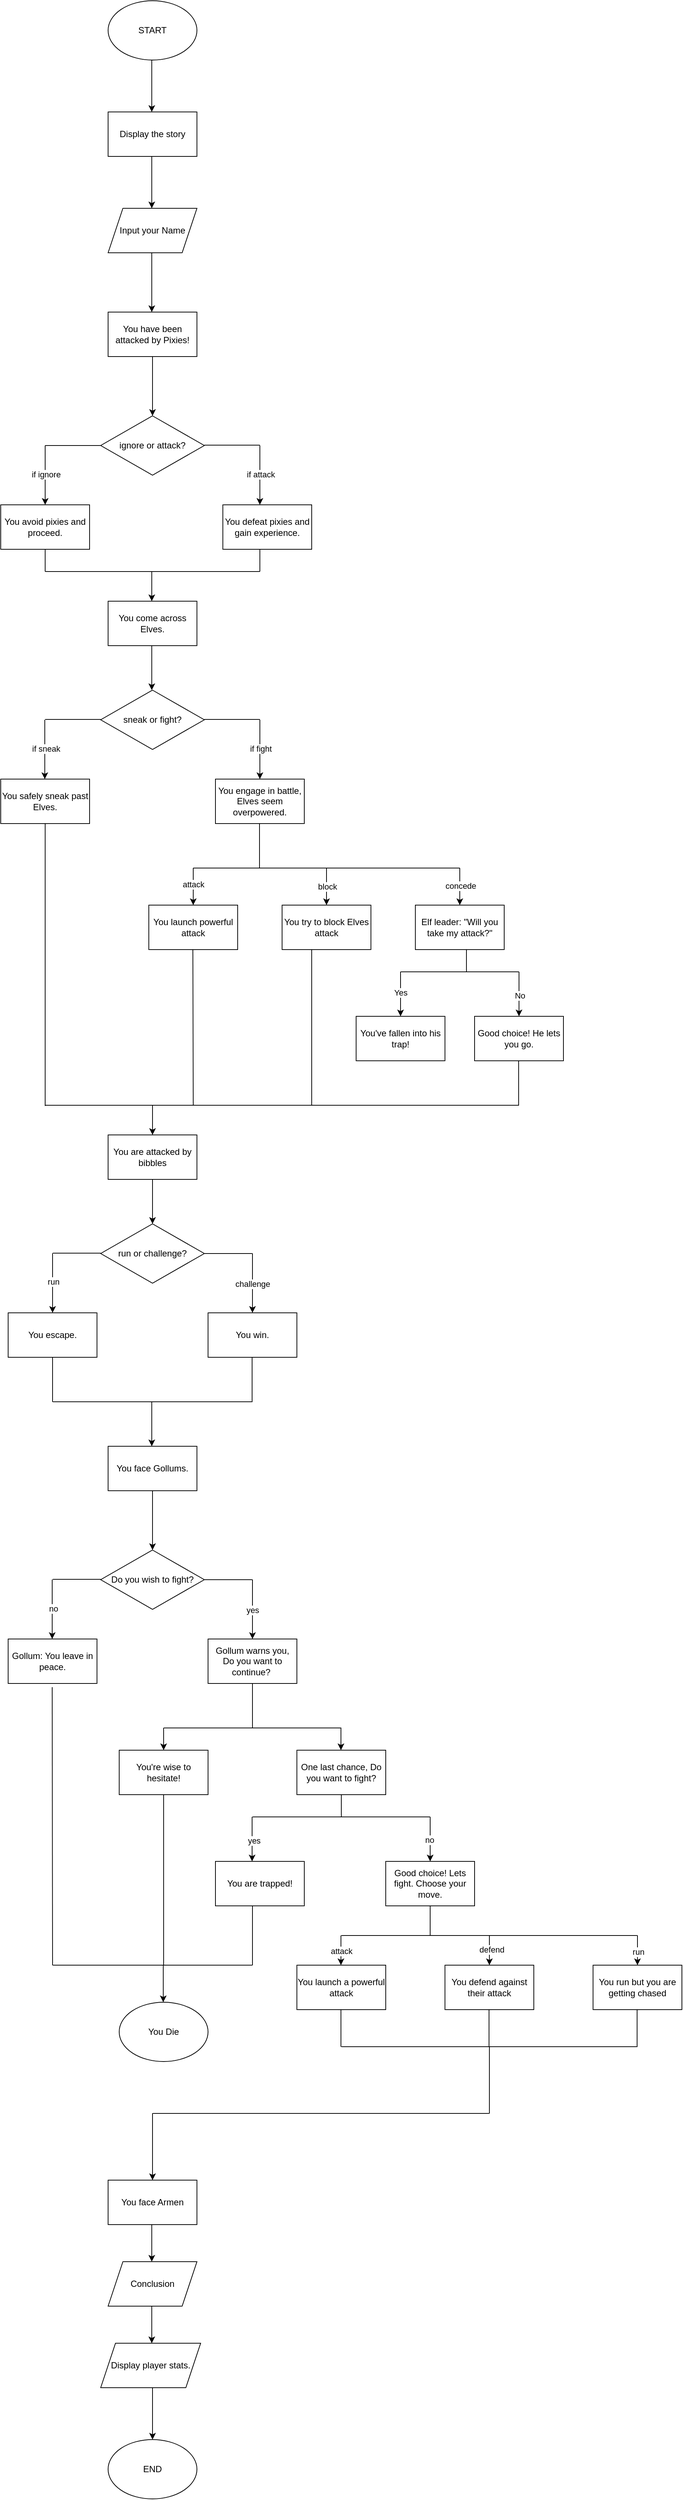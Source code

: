 <mxfile version="22.1.16" type="device">
  <diagram name="Page-1" id="zd_X_Lq5A4v0tlSuRFRz">
    <mxGraphModel dx="1257" dy="669" grid="1" gridSize="10" guides="1" tooltips="1" connect="1" arrows="1" fold="1" page="1" pageScale="1" pageWidth="850" pageHeight="1100" math="0" shadow="0">
      <root>
        <mxCell id="0" />
        <mxCell id="1" parent="0" />
        <mxCell id="wuJ78tZV3x-SH6WrtWx3-1" value="START" style="ellipse;whiteSpace=wrap;html=1;" vertex="1" parent="1">
          <mxGeometry x="365" y="30" width="120" height="80" as="geometry" />
        </mxCell>
        <mxCell id="wuJ78tZV3x-SH6WrtWx3-2" value="" style="endArrow=classic;html=1;rounded=0;" edge="1" parent="1">
          <mxGeometry width="50" height="50" relative="1" as="geometry">
            <mxPoint x="424" y="110" as="sourcePoint" />
            <mxPoint x="424" y="180" as="targetPoint" />
          </mxGeometry>
        </mxCell>
        <mxCell id="wuJ78tZV3x-SH6WrtWx3-3" value="Display the story" style="rounded=0;whiteSpace=wrap;html=1;" vertex="1" parent="1">
          <mxGeometry x="365" y="180" width="120" height="60" as="geometry" />
        </mxCell>
        <mxCell id="wuJ78tZV3x-SH6WrtWx3-4" value="" style="endArrow=classic;html=1;rounded=0;" edge="1" parent="1">
          <mxGeometry width="50" height="50" relative="1" as="geometry">
            <mxPoint x="424" y="240" as="sourcePoint" />
            <mxPoint x="424" y="310" as="targetPoint" />
          </mxGeometry>
        </mxCell>
        <mxCell id="wuJ78tZV3x-SH6WrtWx3-6" value="" style="endArrow=classic;html=1;rounded=0;" edge="1" parent="1">
          <mxGeometry width="50" height="50" relative="1" as="geometry">
            <mxPoint x="424" y="370" as="sourcePoint" />
            <mxPoint x="424" y="450" as="targetPoint" />
          </mxGeometry>
        </mxCell>
        <mxCell id="wuJ78tZV3x-SH6WrtWx3-8" value="Input your Name" style="shape=parallelogram;perimeter=parallelogramPerimeter;whiteSpace=wrap;html=1;fixedSize=1;" vertex="1" parent="1">
          <mxGeometry x="365" y="310" width="120" height="60" as="geometry" />
        </mxCell>
        <mxCell id="wuJ78tZV3x-SH6WrtWx3-9" value="You have been attacked by Pixies!" style="rounded=0;whiteSpace=wrap;html=1;" vertex="1" parent="1">
          <mxGeometry x="365" y="450" width="120" height="60" as="geometry" />
        </mxCell>
        <mxCell id="wuJ78tZV3x-SH6WrtWx3-12" value="" style="endArrow=classic;html=1;rounded=0;" edge="1" parent="1">
          <mxGeometry width="50" height="50" relative="1" as="geometry">
            <mxPoint x="425" y="510" as="sourcePoint" />
            <mxPoint x="425" y="590" as="targetPoint" />
          </mxGeometry>
        </mxCell>
        <mxCell id="wuJ78tZV3x-SH6WrtWx3-18" value="ignore or attack?" style="rhombus;whiteSpace=wrap;html=1;" vertex="1" parent="1">
          <mxGeometry x="355" y="590" width="140" height="80" as="geometry" />
        </mxCell>
        <mxCell id="wuJ78tZV3x-SH6WrtWx3-19" value="" style="endArrow=none;html=1;rounded=0;" edge="1" parent="1">
          <mxGeometry width="50" height="50" relative="1" as="geometry">
            <mxPoint x="280" y="630" as="sourcePoint" />
            <mxPoint x="355" y="630" as="targetPoint" />
          </mxGeometry>
        </mxCell>
        <mxCell id="wuJ78tZV3x-SH6WrtWx3-20" value="" style="endArrow=classic;html=1;rounded=0;" edge="1" parent="1">
          <mxGeometry width="50" height="50" relative="1" as="geometry">
            <mxPoint x="280" y="630" as="sourcePoint" />
            <mxPoint x="280" y="710" as="targetPoint" />
          </mxGeometry>
        </mxCell>
        <mxCell id="wuJ78tZV3x-SH6WrtWx3-23" value="if ignore" style="edgeLabel;html=1;align=center;verticalAlign=middle;resizable=0;points=[];" vertex="1" connectable="0" parent="wuJ78tZV3x-SH6WrtWx3-20">
          <mxGeometry x="-0.025" y="1" relative="1" as="geometry">
            <mxPoint as="offset" />
          </mxGeometry>
        </mxCell>
        <mxCell id="wuJ78tZV3x-SH6WrtWx3-21" value="" style="endArrow=none;html=1;rounded=0;" edge="1" parent="1">
          <mxGeometry width="50" height="50" relative="1" as="geometry">
            <mxPoint x="495" y="629.5" as="sourcePoint" />
            <mxPoint x="570" y="629.5" as="targetPoint" />
          </mxGeometry>
        </mxCell>
        <mxCell id="wuJ78tZV3x-SH6WrtWx3-22" value="" style="endArrow=classic;html=1;rounded=0;" edge="1" parent="1">
          <mxGeometry width="50" height="50" relative="1" as="geometry">
            <mxPoint x="570" y="630" as="sourcePoint" />
            <mxPoint x="570" y="710" as="targetPoint" />
          </mxGeometry>
        </mxCell>
        <mxCell id="wuJ78tZV3x-SH6WrtWx3-24" value="if attack" style="edgeLabel;html=1;align=center;verticalAlign=middle;resizable=0;points=[];" vertex="1" connectable="0" parent="wuJ78tZV3x-SH6WrtWx3-22">
          <mxGeometry x="-0.025" y="1" relative="1" as="geometry">
            <mxPoint as="offset" />
          </mxGeometry>
        </mxCell>
        <mxCell id="wuJ78tZV3x-SH6WrtWx3-25" value="You avoid pixies and proceed." style="rounded=0;whiteSpace=wrap;html=1;" vertex="1" parent="1">
          <mxGeometry x="220" y="710" width="120" height="60" as="geometry" />
        </mxCell>
        <mxCell id="wuJ78tZV3x-SH6WrtWx3-26" value="You defeat pixies and gain experience." style="rounded=0;whiteSpace=wrap;html=1;" vertex="1" parent="1">
          <mxGeometry x="520" y="710" width="120" height="60" as="geometry" />
        </mxCell>
        <mxCell id="wuJ78tZV3x-SH6WrtWx3-27" value="" style="endArrow=none;html=1;rounded=0;" edge="1" parent="1">
          <mxGeometry width="50" height="50" relative="1" as="geometry">
            <mxPoint x="280" y="800" as="sourcePoint" />
            <mxPoint x="280" y="770" as="targetPoint" />
          </mxGeometry>
        </mxCell>
        <mxCell id="wuJ78tZV3x-SH6WrtWx3-28" value="" style="endArrow=none;html=1;rounded=0;" edge="1" parent="1">
          <mxGeometry width="50" height="50" relative="1" as="geometry">
            <mxPoint x="570" y="800" as="sourcePoint" />
            <mxPoint x="570" y="770" as="targetPoint" />
          </mxGeometry>
        </mxCell>
        <mxCell id="wuJ78tZV3x-SH6WrtWx3-29" value="" style="endArrow=none;html=1;rounded=0;" edge="1" parent="1">
          <mxGeometry width="50" height="50" relative="1" as="geometry">
            <mxPoint x="280" y="800" as="sourcePoint" />
            <mxPoint x="570" y="800" as="targetPoint" />
          </mxGeometry>
        </mxCell>
        <mxCell id="wuJ78tZV3x-SH6WrtWx3-30" value="" style="endArrow=classic;html=1;rounded=0;" edge="1" parent="1">
          <mxGeometry width="50" height="50" relative="1" as="geometry">
            <mxPoint x="424" y="800" as="sourcePoint" />
            <mxPoint x="424" y="840" as="targetPoint" />
          </mxGeometry>
        </mxCell>
        <mxCell id="wuJ78tZV3x-SH6WrtWx3-31" value="You come across Elves." style="rounded=0;whiteSpace=wrap;html=1;" vertex="1" parent="1">
          <mxGeometry x="365" y="840" width="120" height="60" as="geometry" />
        </mxCell>
        <mxCell id="wuJ78tZV3x-SH6WrtWx3-32" value="" style="endArrow=classic;html=1;rounded=0;" edge="1" parent="1">
          <mxGeometry width="50" height="50" relative="1" as="geometry">
            <mxPoint x="424" y="900" as="sourcePoint" />
            <mxPoint x="424" y="960" as="targetPoint" />
          </mxGeometry>
        </mxCell>
        <mxCell id="wuJ78tZV3x-SH6WrtWx3-33" value="sneak or fight?" style="rhombus;whiteSpace=wrap;html=1;" vertex="1" parent="1">
          <mxGeometry x="355" y="960" width="140" height="80" as="geometry" />
        </mxCell>
        <mxCell id="wuJ78tZV3x-SH6WrtWx3-34" value="" style="endArrow=none;html=1;rounded=0;" edge="1" parent="1">
          <mxGeometry width="50" height="50" relative="1" as="geometry">
            <mxPoint x="495" y="999.5" as="sourcePoint" />
            <mxPoint x="570" y="999.5" as="targetPoint" />
          </mxGeometry>
        </mxCell>
        <mxCell id="wuJ78tZV3x-SH6WrtWx3-35" value="" style="endArrow=none;html=1;rounded=0;" edge="1" parent="1">
          <mxGeometry width="50" height="50" relative="1" as="geometry">
            <mxPoint x="280" y="999.5" as="sourcePoint" />
            <mxPoint x="355" y="999.5" as="targetPoint" />
          </mxGeometry>
        </mxCell>
        <mxCell id="wuJ78tZV3x-SH6WrtWx3-36" value="" style="endArrow=classic;html=1;rounded=0;" edge="1" parent="1">
          <mxGeometry width="50" height="50" relative="1" as="geometry">
            <mxPoint x="570" y="1000" as="sourcePoint" />
            <mxPoint x="570" y="1080" as="targetPoint" />
          </mxGeometry>
        </mxCell>
        <mxCell id="wuJ78tZV3x-SH6WrtWx3-37" value="if fight" style="edgeLabel;html=1;align=center;verticalAlign=middle;resizable=0;points=[];" vertex="1" connectable="0" parent="wuJ78tZV3x-SH6WrtWx3-36">
          <mxGeometry x="-0.025" y="1" relative="1" as="geometry">
            <mxPoint as="offset" />
          </mxGeometry>
        </mxCell>
        <mxCell id="wuJ78tZV3x-SH6WrtWx3-38" value="" style="endArrow=classic;html=1;rounded=0;" edge="1" parent="1">
          <mxGeometry width="50" height="50" relative="1" as="geometry">
            <mxPoint x="279.5" y="1000" as="sourcePoint" />
            <mxPoint x="279.5" y="1080" as="targetPoint" />
          </mxGeometry>
        </mxCell>
        <mxCell id="wuJ78tZV3x-SH6WrtWx3-39" value="if sneak" style="edgeLabel;html=1;align=center;verticalAlign=middle;resizable=0;points=[];" vertex="1" connectable="0" parent="wuJ78tZV3x-SH6WrtWx3-38">
          <mxGeometry x="-0.025" y="1" relative="1" as="geometry">
            <mxPoint as="offset" />
          </mxGeometry>
        </mxCell>
        <mxCell id="wuJ78tZV3x-SH6WrtWx3-40" value="You safely sneak past Elves." style="rounded=0;whiteSpace=wrap;html=1;" vertex="1" parent="1">
          <mxGeometry x="220" y="1080" width="120" height="60" as="geometry" />
        </mxCell>
        <mxCell id="wuJ78tZV3x-SH6WrtWx3-41" value="You engage in battle, Elves seem overpowered." style="rounded=0;whiteSpace=wrap;html=1;" vertex="1" parent="1">
          <mxGeometry x="510" y="1080" width="120" height="60" as="geometry" />
        </mxCell>
        <mxCell id="wuJ78tZV3x-SH6WrtWx3-42" value="" style="endArrow=none;html=1;rounded=0;" edge="1" parent="1">
          <mxGeometry width="50" height="50" relative="1" as="geometry">
            <mxPoint x="569.5" y="1200" as="sourcePoint" />
            <mxPoint x="569.5" y="1140" as="targetPoint" />
          </mxGeometry>
        </mxCell>
        <mxCell id="wuJ78tZV3x-SH6WrtWx3-43" value="" style="endArrow=none;html=1;rounded=0;" edge="1" parent="1">
          <mxGeometry width="50" height="50" relative="1" as="geometry">
            <mxPoint x="480" y="1200" as="sourcePoint" />
            <mxPoint x="840" y="1200" as="targetPoint" />
          </mxGeometry>
        </mxCell>
        <mxCell id="wuJ78tZV3x-SH6WrtWx3-44" value="" style="endArrow=classic;html=1;rounded=0;" edge="1" parent="1">
          <mxGeometry width="50" height="50" relative="1" as="geometry">
            <mxPoint x="480" y="1200" as="sourcePoint" />
            <mxPoint x="480" y="1250" as="targetPoint" />
          </mxGeometry>
        </mxCell>
        <mxCell id="wuJ78tZV3x-SH6WrtWx3-47" value="attack" style="edgeLabel;html=1;align=center;verticalAlign=middle;resizable=0;points=[];" vertex="1" connectable="0" parent="wuJ78tZV3x-SH6WrtWx3-44">
          <mxGeometry x="-0.12" relative="1" as="geometry">
            <mxPoint as="offset" />
          </mxGeometry>
        </mxCell>
        <mxCell id="wuJ78tZV3x-SH6WrtWx3-45" value="" style="endArrow=classic;html=1;rounded=0;" edge="1" parent="1">
          <mxGeometry width="50" height="50" relative="1" as="geometry">
            <mxPoint x="660" y="1200" as="sourcePoint" />
            <mxPoint x="660" y="1250" as="targetPoint" />
          </mxGeometry>
        </mxCell>
        <mxCell id="wuJ78tZV3x-SH6WrtWx3-48" value="block" style="edgeLabel;html=1;align=center;verticalAlign=middle;resizable=0;points=[];" vertex="1" connectable="0" parent="wuJ78tZV3x-SH6WrtWx3-45">
          <mxGeometry y="1" relative="1" as="geometry">
            <mxPoint as="offset" />
          </mxGeometry>
        </mxCell>
        <mxCell id="wuJ78tZV3x-SH6WrtWx3-46" value="" style="endArrow=classic;html=1;rounded=0;" edge="1" parent="1">
          <mxGeometry width="50" height="50" relative="1" as="geometry">
            <mxPoint x="840" y="1200" as="sourcePoint" />
            <mxPoint x="840" y="1250" as="targetPoint" />
          </mxGeometry>
        </mxCell>
        <mxCell id="wuJ78tZV3x-SH6WrtWx3-49" value="concede" style="edgeLabel;html=1;align=center;verticalAlign=middle;resizable=0;points=[];" vertex="1" connectable="0" parent="wuJ78tZV3x-SH6WrtWx3-46">
          <mxGeometry x="-0.04" y="1" relative="1" as="geometry">
            <mxPoint as="offset" />
          </mxGeometry>
        </mxCell>
        <mxCell id="wuJ78tZV3x-SH6WrtWx3-50" value="You launch powerful attack" style="rounded=0;whiteSpace=wrap;html=1;" vertex="1" parent="1">
          <mxGeometry x="420" y="1250" width="120" height="60" as="geometry" />
        </mxCell>
        <mxCell id="wuJ78tZV3x-SH6WrtWx3-51" value="You try to block Elves attack" style="rounded=0;whiteSpace=wrap;html=1;" vertex="1" parent="1">
          <mxGeometry x="600" y="1250" width="120" height="60" as="geometry" />
        </mxCell>
        <mxCell id="wuJ78tZV3x-SH6WrtWx3-52" value="Elf leader: &quot;Will you take my attack?&quot;" style="rounded=0;whiteSpace=wrap;html=1;" vertex="1" parent="1">
          <mxGeometry x="780" y="1250" width="120" height="60" as="geometry" />
        </mxCell>
        <mxCell id="wuJ78tZV3x-SH6WrtWx3-53" value="" style="endArrow=none;html=1;rounded=0;" edge="1" parent="1">
          <mxGeometry width="50" height="50" relative="1" as="geometry">
            <mxPoint x="849" y="1340" as="sourcePoint" />
            <mxPoint x="849" y="1310" as="targetPoint" />
          </mxGeometry>
        </mxCell>
        <mxCell id="wuJ78tZV3x-SH6WrtWx3-55" value="" style="endArrow=none;html=1;rounded=0;" edge="1" parent="1">
          <mxGeometry width="50" height="50" relative="1" as="geometry">
            <mxPoint x="760" y="1340" as="sourcePoint" />
            <mxPoint x="920" y="1340" as="targetPoint" />
          </mxGeometry>
        </mxCell>
        <mxCell id="wuJ78tZV3x-SH6WrtWx3-56" value="" style="endArrow=classic;html=1;rounded=0;" edge="1" parent="1">
          <mxGeometry width="50" height="50" relative="1" as="geometry">
            <mxPoint x="760" y="1340" as="sourcePoint" />
            <mxPoint x="760" y="1400" as="targetPoint" />
          </mxGeometry>
        </mxCell>
        <mxCell id="wuJ78tZV3x-SH6WrtWx3-58" value="Yes" style="edgeLabel;html=1;align=center;verticalAlign=middle;resizable=0;points=[];" vertex="1" connectable="0" parent="wuJ78tZV3x-SH6WrtWx3-56">
          <mxGeometry x="-0.067" relative="1" as="geometry">
            <mxPoint as="offset" />
          </mxGeometry>
        </mxCell>
        <mxCell id="wuJ78tZV3x-SH6WrtWx3-57" value="" style="endArrow=classic;html=1;rounded=0;" edge="1" parent="1">
          <mxGeometry width="50" height="50" relative="1" as="geometry">
            <mxPoint x="920" y="1340" as="sourcePoint" />
            <mxPoint x="920" y="1400" as="targetPoint" />
          </mxGeometry>
        </mxCell>
        <mxCell id="wuJ78tZV3x-SH6WrtWx3-59" value="No" style="edgeLabel;html=1;align=center;verticalAlign=middle;resizable=0;points=[];" vertex="1" connectable="0" parent="wuJ78tZV3x-SH6WrtWx3-57">
          <mxGeometry x="0.067" y="1" relative="1" as="geometry">
            <mxPoint as="offset" />
          </mxGeometry>
        </mxCell>
        <mxCell id="wuJ78tZV3x-SH6WrtWx3-60" value="You&#39;ve fallen into his trap!" style="rounded=0;whiteSpace=wrap;html=1;" vertex="1" parent="1">
          <mxGeometry x="700" y="1400" width="120" height="60" as="geometry" />
        </mxCell>
        <mxCell id="wuJ78tZV3x-SH6WrtWx3-61" value="Good choice! He lets you go." style="rounded=0;whiteSpace=wrap;html=1;" vertex="1" parent="1">
          <mxGeometry x="860" y="1400" width="120" height="60" as="geometry" />
        </mxCell>
        <mxCell id="wuJ78tZV3x-SH6WrtWx3-62" value="" style="endArrow=none;html=1;rounded=0;" edge="1" parent="1">
          <mxGeometry width="50" height="50" relative="1" as="geometry">
            <mxPoint x="480" y="1520" as="sourcePoint" />
            <mxPoint x="479.5" y="1310" as="targetPoint" />
          </mxGeometry>
        </mxCell>
        <mxCell id="wuJ78tZV3x-SH6WrtWx3-63" value="" style="endArrow=none;html=1;rounded=0;" edge="1" parent="1">
          <mxGeometry width="50" height="50" relative="1" as="geometry">
            <mxPoint x="640" y="1520" as="sourcePoint" />
            <mxPoint x="640" y="1310" as="targetPoint" />
          </mxGeometry>
        </mxCell>
        <mxCell id="wuJ78tZV3x-SH6WrtWx3-64" value="" style="endArrow=none;html=1;rounded=0;" edge="1" parent="1">
          <mxGeometry width="50" height="50" relative="1" as="geometry">
            <mxPoint x="919.5" y="1520" as="sourcePoint" />
            <mxPoint x="919.5" y="1460" as="targetPoint" />
          </mxGeometry>
        </mxCell>
        <mxCell id="wuJ78tZV3x-SH6WrtWx3-65" value="" style="endArrow=none;html=1;rounded=0;" edge="1" parent="1">
          <mxGeometry width="50" height="50" relative="1" as="geometry">
            <mxPoint x="280" y="1520" as="sourcePoint" />
            <mxPoint x="920" y="1520" as="targetPoint" />
          </mxGeometry>
        </mxCell>
        <mxCell id="wuJ78tZV3x-SH6WrtWx3-66" value="" style="endArrow=none;html=1;rounded=0;" edge="1" parent="1">
          <mxGeometry width="50" height="50" relative="1" as="geometry">
            <mxPoint x="280" y="1521" as="sourcePoint" />
            <mxPoint x="280" y="1140" as="targetPoint" />
          </mxGeometry>
        </mxCell>
        <mxCell id="wuJ78tZV3x-SH6WrtWx3-67" value="You are attacked by bibbles" style="rounded=0;whiteSpace=wrap;html=1;" vertex="1" parent="1">
          <mxGeometry x="365" y="1560" width="120" height="60" as="geometry" />
        </mxCell>
        <mxCell id="wuJ78tZV3x-SH6WrtWx3-68" value="" style="endArrow=classic;html=1;rounded=0;" edge="1" parent="1">
          <mxGeometry width="50" height="50" relative="1" as="geometry">
            <mxPoint x="425" y="1520" as="sourcePoint" />
            <mxPoint x="425" y="1560" as="targetPoint" />
          </mxGeometry>
        </mxCell>
        <mxCell id="wuJ78tZV3x-SH6WrtWx3-69" value="" style="endArrow=classic;html=1;rounded=0;" edge="1" parent="1">
          <mxGeometry width="50" height="50" relative="1" as="geometry">
            <mxPoint x="425" y="1620" as="sourcePoint" />
            <mxPoint x="425" y="1680" as="targetPoint" />
          </mxGeometry>
        </mxCell>
        <mxCell id="wuJ78tZV3x-SH6WrtWx3-70" value="run or challenge?" style="rhombus;whiteSpace=wrap;html=1;" vertex="1" parent="1">
          <mxGeometry x="355" y="1680" width="140" height="80" as="geometry" />
        </mxCell>
        <mxCell id="wuJ78tZV3x-SH6WrtWx3-71" value="" style="endArrow=none;html=1;rounded=0;" edge="1" parent="1">
          <mxGeometry width="50" height="50" relative="1" as="geometry">
            <mxPoint x="495" y="1720" as="sourcePoint" />
            <mxPoint x="560" y="1720" as="targetPoint" />
          </mxGeometry>
        </mxCell>
        <mxCell id="wuJ78tZV3x-SH6WrtWx3-72" value="" style="endArrow=none;html=1;rounded=0;" edge="1" parent="1">
          <mxGeometry width="50" height="50" relative="1" as="geometry">
            <mxPoint x="290" y="1719.5" as="sourcePoint" />
            <mxPoint x="355" y="1719.5" as="targetPoint" />
          </mxGeometry>
        </mxCell>
        <mxCell id="wuJ78tZV3x-SH6WrtWx3-73" value="" style="endArrow=classic;html=1;rounded=0;" edge="1" parent="1">
          <mxGeometry width="50" height="50" relative="1" as="geometry">
            <mxPoint x="560" y="1720" as="sourcePoint" />
            <mxPoint x="560" y="1800" as="targetPoint" />
          </mxGeometry>
        </mxCell>
        <mxCell id="wuJ78tZV3x-SH6WrtWx3-78" value="challenge" style="edgeLabel;html=1;align=center;verticalAlign=middle;resizable=0;points=[];" vertex="1" connectable="0" parent="wuJ78tZV3x-SH6WrtWx3-73">
          <mxGeometry x="0.025" relative="1" as="geometry">
            <mxPoint as="offset" />
          </mxGeometry>
        </mxCell>
        <mxCell id="wuJ78tZV3x-SH6WrtWx3-74" value="" style="endArrow=classic;html=1;rounded=0;" edge="1" parent="1">
          <mxGeometry width="50" height="50" relative="1" as="geometry">
            <mxPoint x="290" y="1720" as="sourcePoint" />
            <mxPoint x="290" y="1800" as="targetPoint" />
          </mxGeometry>
        </mxCell>
        <mxCell id="wuJ78tZV3x-SH6WrtWx3-77" value="run" style="edgeLabel;html=1;align=center;verticalAlign=middle;resizable=0;points=[];" vertex="1" connectable="0" parent="wuJ78tZV3x-SH6WrtWx3-74">
          <mxGeometry x="-0.05" y="1" relative="1" as="geometry">
            <mxPoint as="offset" />
          </mxGeometry>
        </mxCell>
        <mxCell id="wuJ78tZV3x-SH6WrtWx3-75" value="You escape." style="rounded=0;whiteSpace=wrap;html=1;" vertex="1" parent="1">
          <mxGeometry x="230" y="1800" width="120" height="60" as="geometry" />
        </mxCell>
        <mxCell id="wuJ78tZV3x-SH6WrtWx3-76" value="You win." style="rounded=0;whiteSpace=wrap;html=1;" vertex="1" parent="1">
          <mxGeometry x="500" y="1800" width="120" height="60" as="geometry" />
        </mxCell>
        <mxCell id="wuJ78tZV3x-SH6WrtWx3-79" value="" style="endArrow=classic;html=1;rounded=0;" edge="1" parent="1">
          <mxGeometry width="50" height="50" relative="1" as="geometry">
            <mxPoint x="424" y="1920" as="sourcePoint" />
            <mxPoint x="424" y="1980" as="targetPoint" />
          </mxGeometry>
        </mxCell>
        <mxCell id="wuJ78tZV3x-SH6WrtWx3-81" value="" style="endArrow=none;html=1;rounded=0;" edge="1" parent="1">
          <mxGeometry width="50" height="50" relative="1" as="geometry">
            <mxPoint x="290" y="1920" as="sourcePoint" />
            <mxPoint x="290" y="1860" as="targetPoint" />
          </mxGeometry>
        </mxCell>
        <mxCell id="wuJ78tZV3x-SH6WrtWx3-82" value="" style="endArrow=none;html=1;rounded=0;" edge="1" parent="1">
          <mxGeometry width="50" height="50" relative="1" as="geometry">
            <mxPoint x="559.5" y="1920" as="sourcePoint" />
            <mxPoint x="559.5" y="1860" as="targetPoint" />
          </mxGeometry>
        </mxCell>
        <mxCell id="wuJ78tZV3x-SH6WrtWx3-83" value="" style="endArrow=none;html=1;rounded=0;" edge="1" parent="1">
          <mxGeometry width="50" height="50" relative="1" as="geometry">
            <mxPoint x="290" y="1920" as="sourcePoint" />
            <mxPoint x="560" y="1920" as="targetPoint" />
          </mxGeometry>
        </mxCell>
        <mxCell id="wuJ78tZV3x-SH6WrtWx3-84" value="You face Gollums." style="rounded=0;whiteSpace=wrap;html=1;" vertex="1" parent="1">
          <mxGeometry x="365" y="1980" width="120" height="60" as="geometry" />
        </mxCell>
        <mxCell id="wuJ78tZV3x-SH6WrtWx3-85" value="" style="endArrow=classic;html=1;rounded=0;" edge="1" parent="1">
          <mxGeometry width="50" height="50" relative="1" as="geometry">
            <mxPoint x="425" y="2040" as="sourcePoint" />
            <mxPoint x="425" y="2120" as="targetPoint" />
          </mxGeometry>
        </mxCell>
        <mxCell id="wuJ78tZV3x-SH6WrtWx3-87" value="Do you wish to fight?" style="rhombus;whiteSpace=wrap;html=1;" vertex="1" parent="1">
          <mxGeometry x="355" y="2120" width="140" height="80" as="geometry" />
        </mxCell>
        <mxCell id="wuJ78tZV3x-SH6WrtWx3-88" value="" style="endArrow=none;html=1;rounded=0;" edge="1" parent="1">
          <mxGeometry width="50" height="50" relative="1" as="geometry">
            <mxPoint x="495" y="2160" as="sourcePoint" />
            <mxPoint x="560" y="2160" as="targetPoint" />
          </mxGeometry>
        </mxCell>
        <mxCell id="wuJ78tZV3x-SH6WrtWx3-89" value="" style="endArrow=none;html=1;rounded=0;" edge="1" parent="1">
          <mxGeometry width="50" height="50" relative="1" as="geometry">
            <mxPoint x="290" y="2159.5" as="sourcePoint" />
            <mxPoint x="355" y="2159.5" as="targetPoint" />
          </mxGeometry>
        </mxCell>
        <mxCell id="wuJ78tZV3x-SH6WrtWx3-90" value="" style="endArrow=classic;html=1;rounded=0;" edge="1" parent="1">
          <mxGeometry width="50" height="50" relative="1" as="geometry">
            <mxPoint x="560" y="2160" as="sourcePoint" />
            <mxPoint x="560" y="2240" as="targetPoint" />
          </mxGeometry>
        </mxCell>
        <mxCell id="wuJ78tZV3x-SH6WrtWx3-95" value="yes" style="edgeLabel;html=1;align=center;verticalAlign=middle;resizable=0;points=[];" vertex="1" connectable="0" parent="wuJ78tZV3x-SH6WrtWx3-90">
          <mxGeometry x="0.025" relative="1" as="geometry">
            <mxPoint as="offset" />
          </mxGeometry>
        </mxCell>
        <mxCell id="wuJ78tZV3x-SH6WrtWx3-91" value="" style="endArrow=classic;html=1;rounded=0;" edge="1" parent="1">
          <mxGeometry width="50" height="50" relative="1" as="geometry">
            <mxPoint x="289.5" y="2160" as="sourcePoint" />
            <mxPoint x="289.5" y="2240" as="targetPoint" />
          </mxGeometry>
        </mxCell>
        <mxCell id="wuJ78tZV3x-SH6WrtWx3-94" value="no" style="edgeLabel;html=1;align=center;verticalAlign=middle;resizable=0;points=[];" vertex="1" connectable="0" parent="wuJ78tZV3x-SH6WrtWx3-91">
          <mxGeometry x="-0.025" y="1" relative="1" as="geometry">
            <mxPoint as="offset" />
          </mxGeometry>
        </mxCell>
        <mxCell id="wuJ78tZV3x-SH6WrtWx3-92" value="Gollum warns you, Do you want to continue?&amp;nbsp;" style="rounded=0;whiteSpace=wrap;html=1;" vertex="1" parent="1">
          <mxGeometry x="500" y="2240" width="120" height="60" as="geometry" />
        </mxCell>
        <mxCell id="wuJ78tZV3x-SH6WrtWx3-93" value="Gollum: You leave in peace." style="rounded=0;whiteSpace=wrap;html=1;" vertex="1" parent="1">
          <mxGeometry x="230" y="2240" width="120" height="60" as="geometry" />
        </mxCell>
        <mxCell id="wuJ78tZV3x-SH6WrtWx3-96" value="" style="endArrow=none;html=1;rounded=0;" edge="1" parent="1">
          <mxGeometry width="50" height="50" relative="1" as="geometry">
            <mxPoint x="560" y="2360" as="sourcePoint" />
            <mxPoint x="560" y="2300" as="targetPoint" />
          </mxGeometry>
        </mxCell>
        <mxCell id="wuJ78tZV3x-SH6WrtWx3-97" value="" style="endArrow=none;html=1;rounded=0;" edge="1" parent="1">
          <mxGeometry width="50" height="50" relative="1" as="geometry">
            <mxPoint x="440" y="2360" as="sourcePoint" />
            <mxPoint x="680" y="2360" as="targetPoint" />
          </mxGeometry>
        </mxCell>
        <mxCell id="wuJ78tZV3x-SH6WrtWx3-98" value="You&#39;re wise to hesitate!" style="rounded=0;whiteSpace=wrap;html=1;" vertex="1" parent="1">
          <mxGeometry x="380" y="2390" width="120" height="60" as="geometry" />
        </mxCell>
        <mxCell id="wuJ78tZV3x-SH6WrtWx3-99" value="One last chance, Do you want to fight?" style="rounded=0;whiteSpace=wrap;html=1;" vertex="1" parent="1">
          <mxGeometry x="620" y="2390" width="120" height="60" as="geometry" />
        </mxCell>
        <mxCell id="wuJ78tZV3x-SH6WrtWx3-100" value="" style="endArrow=classic;html=1;rounded=0;" edge="1" parent="1">
          <mxGeometry width="50" height="50" relative="1" as="geometry">
            <mxPoint x="440" y="2360" as="sourcePoint" />
            <mxPoint x="440" y="2390" as="targetPoint" />
          </mxGeometry>
        </mxCell>
        <mxCell id="wuJ78tZV3x-SH6WrtWx3-101" value="" style="endArrow=classic;html=1;rounded=0;" edge="1" parent="1">
          <mxGeometry width="50" height="50" relative="1" as="geometry">
            <mxPoint x="679.5" y="2360" as="sourcePoint" />
            <mxPoint x="679.5" y="2390" as="targetPoint" />
          </mxGeometry>
        </mxCell>
        <mxCell id="wuJ78tZV3x-SH6WrtWx3-102" value="" style="endArrow=none;html=1;rounded=0;" edge="1" parent="1">
          <mxGeometry width="50" height="50" relative="1" as="geometry">
            <mxPoint x="680" y="2480" as="sourcePoint" />
            <mxPoint x="680" y="2450" as="targetPoint" />
          </mxGeometry>
        </mxCell>
        <mxCell id="wuJ78tZV3x-SH6WrtWx3-103" value="" style="endArrow=none;html=1;rounded=0;" edge="1" parent="1">
          <mxGeometry width="50" height="50" relative="1" as="geometry">
            <mxPoint x="560" y="2480" as="sourcePoint" />
            <mxPoint x="800" y="2480" as="targetPoint" />
          </mxGeometry>
        </mxCell>
        <mxCell id="wuJ78tZV3x-SH6WrtWx3-104" value="" style="endArrow=classic;html=1;rounded=0;" edge="1" parent="1">
          <mxGeometry width="50" height="50" relative="1" as="geometry">
            <mxPoint x="559.5" y="2480" as="sourcePoint" />
            <mxPoint x="559.5" y="2540" as="targetPoint" />
          </mxGeometry>
        </mxCell>
        <mxCell id="wuJ78tZV3x-SH6WrtWx3-108" value="yes" style="edgeLabel;html=1;align=center;verticalAlign=middle;resizable=0;points=[];" vertex="1" connectable="0" parent="wuJ78tZV3x-SH6WrtWx3-104">
          <mxGeometry x="0.067" y="2" relative="1" as="geometry">
            <mxPoint as="offset" />
          </mxGeometry>
        </mxCell>
        <mxCell id="wuJ78tZV3x-SH6WrtWx3-105" value="" style="endArrow=classic;html=1;rounded=0;" edge="1" parent="1">
          <mxGeometry width="50" height="50" relative="1" as="geometry">
            <mxPoint x="800" y="2480" as="sourcePoint" />
            <mxPoint x="800" y="2540" as="targetPoint" />
          </mxGeometry>
        </mxCell>
        <mxCell id="wuJ78tZV3x-SH6WrtWx3-109" value="no" style="edgeLabel;html=1;align=center;verticalAlign=middle;resizable=0;points=[];" vertex="1" connectable="0" parent="wuJ78tZV3x-SH6WrtWx3-105">
          <mxGeometry x="0.033" y="-1" relative="1" as="geometry">
            <mxPoint as="offset" />
          </mxGeometry>
        </mxCell>
        <mxCell id="wuJ78tZV3x-SH6WrtWx3-106" value="You are trapped!" style="rounded=0;whiteSpace=wrap;html=1;" vertex="1" parent="1">
          <mxGeometry x="510" y="2540" width="120" height="60" as="geometry" />
        </mxCell>
        <mxCell id="wuJ78tZV3x-SH6WrtWx3-107" value="Good choice! Lets fight. Choose your move." style="rounded=0;whiteSpace=wrap;html=1;" vertex="1" parent="1">
          <mxGeometry x="740" y="2540" width="120" height="60" as="geometry" />
        </mxCell>
        <mxCell id="wuJ78tZV3x-SH6WrtWx3-110" value="" style="endArrow=none;html=1;rounded=0;" edge="1" parent="1">
          <mxGeometry width="50" height="50" relative="1" as="geometry">
            <mxPoint x="800" y="2640" as="sourcePoint" />
            <mxPoint x="800" y="2600" as="targetPoint" />
          </mxGeometry>
        </mxCell>
        <mxCell id="wuJ78tZV3x-SH6WrtWx3-111" value="" style="endArrow=none;html=1;rounded=0;" edge="1" parent="1">
          <mxGeometry width="50" height="50" relative="1" as="geometry">
            <mxPoint x="680" y="2640" as="sourcePoint" />
            <mxPoint x="1080" y="2640" as="targetPoint" />
          </mxGeometry>
        </mxCell>
        <mxCell id="wuJ78tZV3x-SH6WrtWx3-112" value="" style="endArrow=classic;html=1;rounded=0;" edge="1" parent="1">
          <mxGeometry width="50" height="50" relative="1" as="geometry">
            <mxPoint x="679.5" y="2640" as="sourcePoint" />
            <mxPoint x="679.5" y="2680" as="targetPoint" />
          </mxGeometry>
        </mxCell>
        <mxCell id="wuJ78tZV3x-SH6WrtWx3-118" value="attack" style="edgeLabel;html=1;align=center;verticalAlign=middle;resizable=0;points=[];" vertex="1" connectable="0" parent="wuJ78tZV3x-SH6WrtWx3-112">
          <mxGeometry x="0.05" relative="1" as="geometry">
            <mxPoint as="offset" />
          </mxGeometry>
        </mxCell>
        <mxCell id="wuJ78tZV3x-SH6WrtWx3-113" value="" style="endArrow=classic;html=1;rounded=0;" edge="1" parent="1">
          <mxGeometry width="50" height="50" relative="1" as="geometry">
            <mxPoint x="880" y="2640" as="sourcePoint" />
            <mxPoint x="880" y="2680" as="targetPoint" />
          </mxGeometry>
        </mxCell>
        <mxCell id="wuJ78tZV3x-SH6WrtWx3-119" value="defend" style="edgeLabel;html=1;align=center;verticalAlign=middle;resizable=0;points=[];" vertex="1" connectable="0" parent="wuJ78tZV3x-SH6WrtWx3-113">
          <mxGeometry x="-0.05" y="3" relative="1" as="geometry">
            <mxPoint as="offset" />
          </mxGeometry>
        </mxCell>
        <mxCell id="wuJ78tZV3x-SH6WrtWx3-114" value="" style="endArrow=classic;html=1;rounded=0;" edge="1" parent="1">
          <mxGeometry width="50" height="50" relative="1" as="geometry">
            <mxPoint x="1080" y="2640" as="sourcePoint" />
            <mxPoint x="1080" y="2680" as="targetPoint" />
          </mxGeometry>
        </mxCell>
        <mxCell id="wuJ78tZV3x-SH6WrtWx3-120" value="run" style="edgeLabel;html=1;align=center;verticalAlign=middle;resizable=0;points=[];" vertex="1" connectable="0" parent="wuJ78tZV3x-SH6WrtWx3-114">
          <mxGeometry x="0.1" y="1" relative="1" as="geometry">
            <mxPoint as="offset" />
          </mxGeometry>
        </mxCell>
        <mxCell id="wuJ78tZV3x-SH6WrtWx3-115" value="You launch a powerful attack" style="rounded=0;whiteSpace=wrap;html=1;" vertex="1" parent="1">
          <mxGeometry x="620" y="2680" width="120" height="60" as="geometry" />
        </mxCell>
        <mxCell id="wuJ78tZV3x-SH6WrtWx3-116" value="You defend against their attack" style="rounded=0;whiteSpace=wrap;html=1;" vertex="1" parent="1">
          <mxGeometry x="820" y="2680" width="120" height="60" as="geometry" />
        </mxCell>
        <mxCell id="wuJ78tZV3x-SH6WrtWx3-117" value="You run but you are getting chased" style="rounded=0;whiteSpace=wrap;html=1;" vertex="1" parent="1">
          <mxGeometry x="1020" y="2680" width="120" height="60" as="geometry" />
        </mxCell>
        <mxCell id="wuJ78tZV3x-SH6WrtWx3-122" value="" style="endArrow=none;html=1;rounded=0;" edge="1" parent="1">
          <mxGeometry width="50" height="50" relative="1" as="geometry">
            <mxPoint x="679.5" y="2790" as="sourcePoint" />
            <mxPoint x="679.5" y="2740" as="targetPoint" />
          </mxGeometry>
        </mxCell>
        <mxCell id="wuJ78tZV3x-SH6WrtWx3-123" value="" style="endArrow=none;html=1;rounded=0;" edge="1" parent="1">
          <mxGeometry width="50" height="50" relative="1" as="geometry">
            <mxPoint x="879.5" y="2790" as="sourcePoint" />
            <mxPoint x="879.5" y="2740" as="targetPoint" />
          </mxGeometry>
        </mxCell>
        <mxCell id="wuJ78tZV3x-SH6WrtWx3-124" value="" style="endArrow=none;html=1;rounded=0;" edge="1" parent="1">
          <mxGeometry width="50" height="50" relative="1" as="geometry">
            <mxPoint x="1079.5" y="2790" as="sourcePoint" />
            <mxPoint x="1079.5" y="2740" as="targetPoint" />
          </mxGeometry>
        </mxCell>
        <mxCell id="wuJ78tZV3x-SH6WrtWx3-125" value="" style="endArrow=none;html=1;rounded=0;" edge="1" parent="1">
          <mxGeometry width="50" height="50" relative="1" as="geometry">
            <mxPoint x="680" y="2790" as="sourcePoint" />
            <mxPoint x="1080" y="2790" as="targetPoint" />
          </mxGeometry>
        </mxCell>
        <mxCell id="wuJ78tZV3x-SH6WrtWx3-126" value="" style="endArrow=none;html=1;rounded=0;" edge="1" parent="1">
          <mxGeometry width="50" height="50" relative="1" as="geometry">
            <mxPoint x="560" y="2680" as="sourcePoint" />
            <mxPoint x="560" y="2600" as="targetPoint" />
          </mxGeometry>
        </mxCell>
        <mxCell id="wuJ78tZV3x-SH6WrtWx3-127" value="" style="endArrow=none;html=1;rounded=0;" edge="1" parent="1">
          <mxGeometry width="50" height="50" relative="1" as="geometry">
            <mxPoint x="440" y="2680" as="sourcePoint" />
            <mxPoint x="440" y="2450" as="targetPoint" />
          </mxGeometry>
        </mxCell>
        <mxCell id="wuJ78tZV3x-SH6WrtWx3-128" value="" style="endArrow=none;html=1;rounded=0;" edge="1" parent="1">
          <mxGeometry width="50" height="50" relative="1" as="geometry">
            <mxPoint x="290" y="2680" as="sourcePoint" />
            <mxPoint x="289.5" y="2305" as="targetPoint" />
          </mxGeometry>
        </mxCell>
        <mxCell id="wuJ78tZV3x-SH6WrtWx3-129" value="" style="endArrow=none;html=1;rounded=0;" edge="1" parent="1">
          <mxGeometry width="50" height="50" relative="1" as="geometry">
            <mxPoint x="290" y="2680" as="sourcePoint" />
            <mxPoint x="560" y="2680" as="targetPoint" />
          </mxGeometry>
        </mxCell>
        <mxCell id="wuJ78tZV3x-SH6WrtWx3-130" value="" style="endArrow=classic;html=1;rounded=0;" edge="1" parent="1">
          <mxGeometry width="50" height="50" relative="1" as="geometry">
            <mxPoint x="439.5" y="2680" as="sourcePoint" />
            <mxPoint x="439.5" y="2730" as="targetPoint" />
          </mxGeometry>
        </mxCell>
        <mxCell id="wuJ78tZV3x-SH6WrtWx3-131" value="You Die" style="ellipse;whiteSpace=wrap;html=1;" vertex="1" parent="1">
          <mxGeometry x="380" y="2730" width="120" height="80" as="geometry" />
        </mxCell>
        <mxCell id="wuJ78tZV3x-SH6WrtWx3-132" value="" style="endArrow=none;html=1;rounded=0;" edge="1" parent="1">
          <mxGeometry width="50" height="50" relative="1" as="geometry">
            <mxPoint x="880" y="2880" as="sourcePoint" />
            <mxPoint x="880" y="2790" as="targetPoint" />
          </mxGeometry>
        </mxCell>
        <mxCell id="wuJ78tZV3x-SH6WrtWx3-133" value="" style="endArrow=none;html=1;rounded=0;" edge="1" parent="1">
          <mxGeometry width="50" height="50" relative="1" as="geometry">
            <mxPoint x="425" y="2880" as="sourcePoint" />
            <mxPoint x="880" y="2880" as="targetPoint" />
          </mxGeometry>
        </mxCell>
        <mxCell id="wuJ78tZV3x-SH6WrtWx3-135" value="" style="endArrow=classic;html=1;rounded=0;" edge="1" parent="1">
          <mxGeometry width="50" height="50" relative="1" as="geometry">
            <mxPoint x="425" y="2880" as="sourcePoint" />
            <mxPoint x="425" y="2970" as="targetPoint" />
          </mxGeometry>
        </mxCell>
        <mxCell id="wuJ78tZV3x-SH6WrtWx3-136" value="You face Armen" style="rounded=0;whiteSpace=wrap;html=1;" vertex="1" parent="1">
          <mxGeometry x="365" y="2970" width="120" height="60" as="geometry" />
        </mxCell>
        <mxCell id="wuJ78tZV3x-SH6WrtWx3-137" value="" style="endArrow=classic;html=1;rounded=0;" edge="1" parent="1">
          <mxGeometry width="50" height="50" relative="1" as="geometry">
            <mxPoint x="424" y="3030" as="sourcePoint" />
            <mxPoint x="424" y="3080" as="targetPoint" />
          </mxGeometry>
        </mxCell>
        <mxCell id="wuJ78tZV3x-SH6WrtWx3-139" value="Conclusion" style="shape=parallelogram;perimeter=parallelogramPerimeter;whiteSpace=wrap;html=1;fixedSize=1;" vertex="1" parent="1">
          <mxGeometry x="365" y="3080" width="120" height="60" as="geometry" />
        </mxCell>
        <mxCell id="wuJ78tZV3x-SH6WrtWx3-140" value="" style="endArrow=classic;html=1;rounded=0;" edge="1" parent="1">
          <mxGeometry width="50" height="50" relative="1" as="geometry">
            <mxPoint x="424" y="3140" as="sourcePoint" />
            <mxPoint x="424" y="3190" as="targetPoint" />
          </mxGeometry>
        </mxCell>
        <mxCell id="wuJ78tZV3x-SH6WrtWx3-142" value="Display player stats." style="shape=parallelogram;perimeter=parallelogramPerimeter;whiteSpace=wrap;html=1;fixedSize=1;" vertex="1" parent="1">
          <mxGeometry x="355" y="3190" width="135" height="60" as="geometry" />
        </mxCell>
        <mxCell id="wuJ78tZV3x-SH6WrtWx3-143" value="" style="endArrow=classic;html=1;rounded=0;" edge="1" parent="1">
          <mxGeometry width="50" height="50" relative="1" as="geometry">
            <mxPoint x="425" y="3250" as="sourcePoint" />
            <mxPoint x="425" y="3320" as="targetPoint" />
          </mxGeometry>
        </mxCell>
        <mxCell id="wuJ78tZV3x-SH6WrtWx3-144" value="END" style="ellipse;whiteSpace=wrap;html=1;" vertex="1" parent="1">
          <mxGeometry x="365" y="3320" width="120" height="80" as="geometry" />
        </mxCell>
      </root>
    </mxGraphModel>
  </diagram>
</mxfile>
